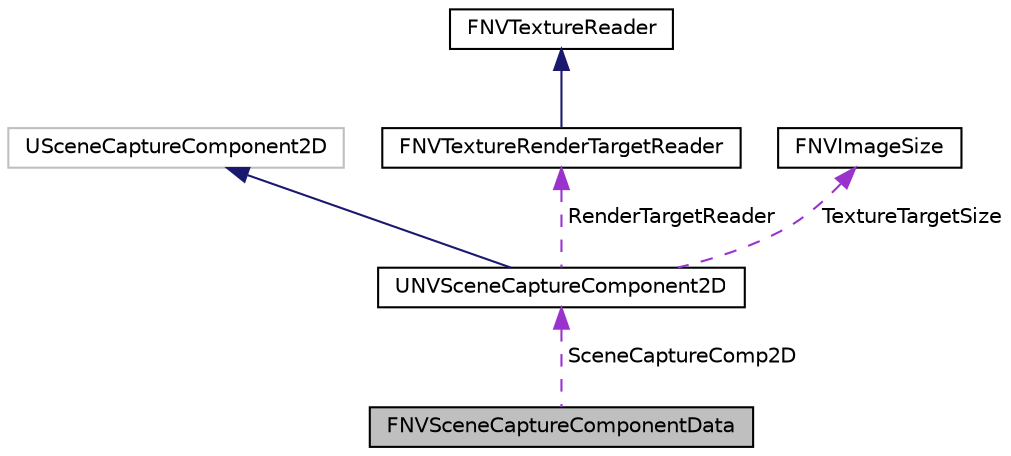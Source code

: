 digraph "FNVSceneCaptureComponentData"
{
  edge [fontname="Helvetica",fontsize="10",labelfontname="Helvetica",labelfontsize="10"];
  node [fontname="Helvetica",fontsize="10",shape=record];
  Node1 [label="FNVSceneCaptureComponentData",height=0.2,width=0.4,color="black", fillcolor="grey75", style="filled", fontcolor="black"];
  Node2 -> Node1 [dir="back",color="darkorchid3",fontsize="10",style="dashed",label=" SceneCaptureComp2D" ,fontname="Helvetica"];
  Node2 [label="UNVSceneCaptureComponent2D",height=0.2,width=0.4,color="black", fillcolor="white", style="filled",URL="$class_u_n_v_scene_capture_component2_d.html"];
  Node3 -> Node2 [dir="back",color="midnightblue",fontsize="10",style="solid",fontname="Helvetica"];
  Node3 [label="USceneCaptureComponent2D",height=0.2,width=0.4,color="grey75", fillcolor="white", style="filled"];
  Node4 -> Node2 [dir="back",color="darkorchid3",fontsize="10",style="dashed",label=" RenderTargetReader" ,fontname="Helvetica"];
  Node4 [label="FNVTextureRenderTargetReader",height=0.2,width=0.4,color="black", fillcolor="white", style="filled",URL="$struct_f_n_v_texture_render_target_reader.html"];
  Node5 -> Node4 [dir="back",color="midnightblue",fontsize="10",style="solid",fontname="Helvetica"];
  Node5 [label="FNVTextureReader",height=0.2,width=0.4,color="black", fillcolor="white", style="filled",URL="$struct_f_n_v_texture_reader.html"];
  Node6 -> Node2 [dir="back",color="darkorchid3",fontsize="10",style="dashed",label=" TextureTargetSize" ,fontname="Helvetica"];
  Node6 [label="FNVImageSize",height=0.2,width=0.4,color="black", fillcolor="white", style="filled",URL="$struct_f_n_v_image_size.html"];
}
